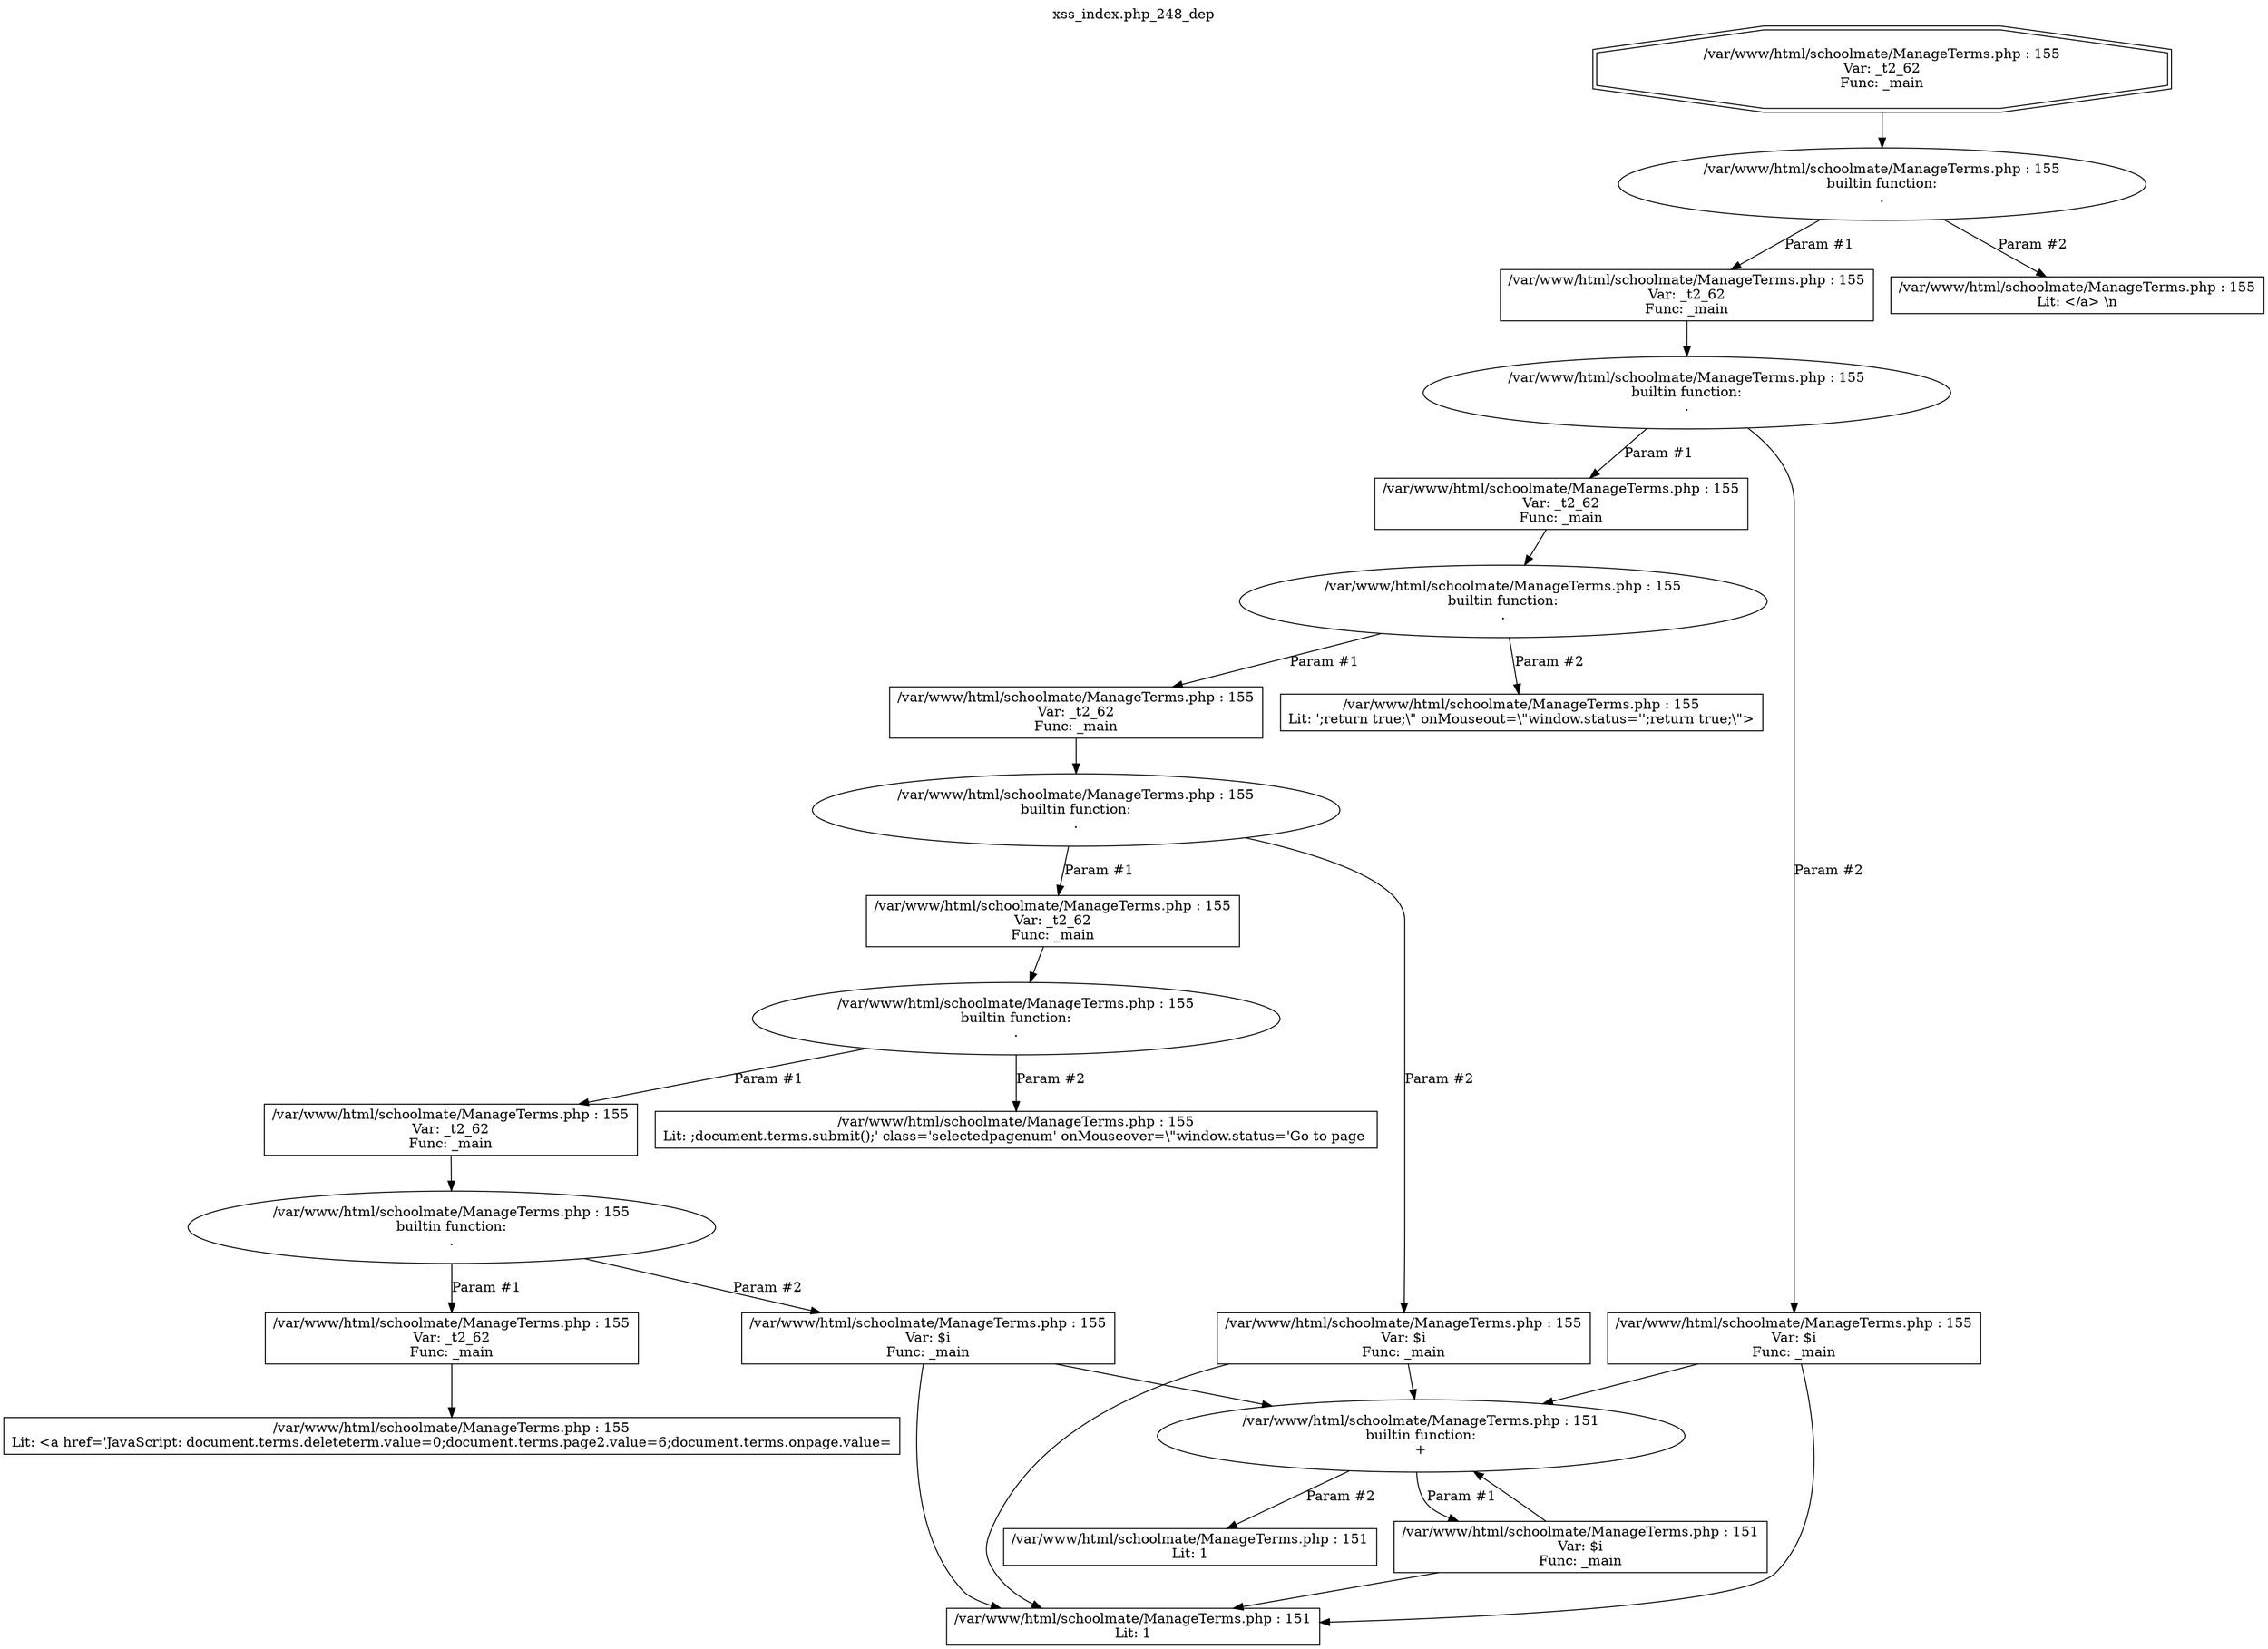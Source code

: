 digraph cfg {
  label="xss_index.php_248_dep";
  labelloc=t;
  n1 [shape=doubleoctagon, label="/var/www/html/schoolmate/ManageTerms.php : 155\nVar: _t2_62\nFunc: _main\n"];
  n2 [shape=ellipse, label="/var/www/html/schoolmate/ManageTerms.php : 155\nbuiltin function:\n.\n"];
  n3 [shape=box, label="/var/www/html/schoolmate/ManageTerms.php : 155\nVar: _t2_62\nFunc: _main\n"];
  n4 [shape=ellipse, label="/var/www/html/schoolmate/ManageTerms.php : 155\nbuiltin function:\n.\n"];
  n5 [shape=box, label="/var/www/html/schoolmate/ManageTerms.php : 155\nVar: _t2_62\nFunc: _main\n"];
  n6 [shape=ellipse, label="/var/www/html/schoolmate/ManageTerms.php : 155\nbuiltin function:\n.\n"];
  n7 [shape=box, label="/var/www/html/schoolmate/ManageTerms.php : 155\nVar: _t2_62\nFunc: _main\n"];
  n8 [shape=ellipse, label="/var/www/html/schoolmate/ManageTerms.php : 155\nbuiltin function:\n.\n"];
  n9 [shape=box, label="/var/www/html/schoolmate/ManageTerms.php : 155\nVar: _t2_62\nFunc: _main\n"];
  n10 [shape=ellipse, label="/var/www/html/schoolmate/ManageTerms.php : 155\nbuiltin function:\n.\n"];
  n11 [shape=box, label="/var/www/html/schoolmate/ManageTerms.php : 155\nVar: _t2_62\nFunc: _main\n"];
  n12 [shape=ellipse, label="/var/www/html/schoolmate/ManageTerms.php : 155\nbuiltin function:\n.\n"];
  n13 [shape=box, label="/var/www/html/schoolmate/ManageTerms.php : 155\nVar: _t2_62\nFunc: _main\n"];
  n14 [shape=box, label="/var/www/html/schoolmate/ManageTerms.php : 155\nLit: <a href='JavaScript: document.terms.deleteterm.value=0;document.terms.page2.value=6;document.terms.onpage.value=\n"];
  n15 [shape=box, label="/var/www/html/schoolmate/ManageTerms.php : 155\nVar: $i\nFunc: _main\n"];
  n16 [shape=ellipse, label="/var/www/html/schoolmate/ManageTerms.php : 151\nbuiltin function:\n+\n"];
  n17 [shape=box, label="/var/www/html/schoolmate/ManageTerms.php : 151\nVar: $i\nFunc: _main\n"];
  n18 [shape=box, label="/var/www/html/schoolmate/ManageTerms.php : 151\nLit: 1\n"];
  n19 [shape=box, label="/var/www/html/schoolmate/ManageTerms.php : 151\nLit: 1\n"];
  n20 [shape=box, label="/var/www/html/schoolmate/ManageTerms.php : 155\nLit: ;document.terms.submit();' class='selectedpagenum' onMouseover=\\\"window.status='Go to page \n"];
  n21 [shape=box, label="/var/www/html/schoolmate/ManageTerms.php : 155\nVar: $i\nFunc: _main\n"];
  n22 [shape=box, label="/var/www/html/schoolmate/ManageTerms.php : 155\nLit: ';return true;\\\" onMouseout=\\\"window.status='';return true;\\\">\n"];
  n23 [shape=box, label="/var/www/html/schoolmate/ManageTerms.php : 155\nVar: $i\nFunc: _main\n"];
  n24 [shape=box, label="/var/www/html/schoolmate/ManageTerms.php : 155\nLit: </a>&nbsp;\\n\n"];
  n1 -> n2;
  n3 -> n4;
  n5 -> n6;
  n7 -> n8;
  n9 -> n10;
  n11 -> n12;
  n13 -> n14;
  n12 -> n13[label="Param #1"];
  n12 -> n15[label="Param #2"];
  n15 -> n16;
  n15 -> n18;
  n17 -> n16;
  n17 -> n18;
  n16 -> n17[label="Param #1"];
  n16 -> n19[label="Param #2"];
  n10 -> n11[label="Param #1"];
  n10 -> n20[label="Param #2"];
  n8 -> n9[label="Param #1"];
  n8 -> n21[label="Param #2"];
  n21 -> n16;
  n21 -> n18;
  n6 -> n7[label="Param #1"];
  n6 -> n22[label="Param #2"];
  n4 -> n5[label="Param #1"];
  n4 -> n23[label="Param #2"];
  n23 -> n16;
  n23 -> n18;
  n2 -> n3[label="Param #1"];
  n2 -> n24[label="Param #2"];
}
